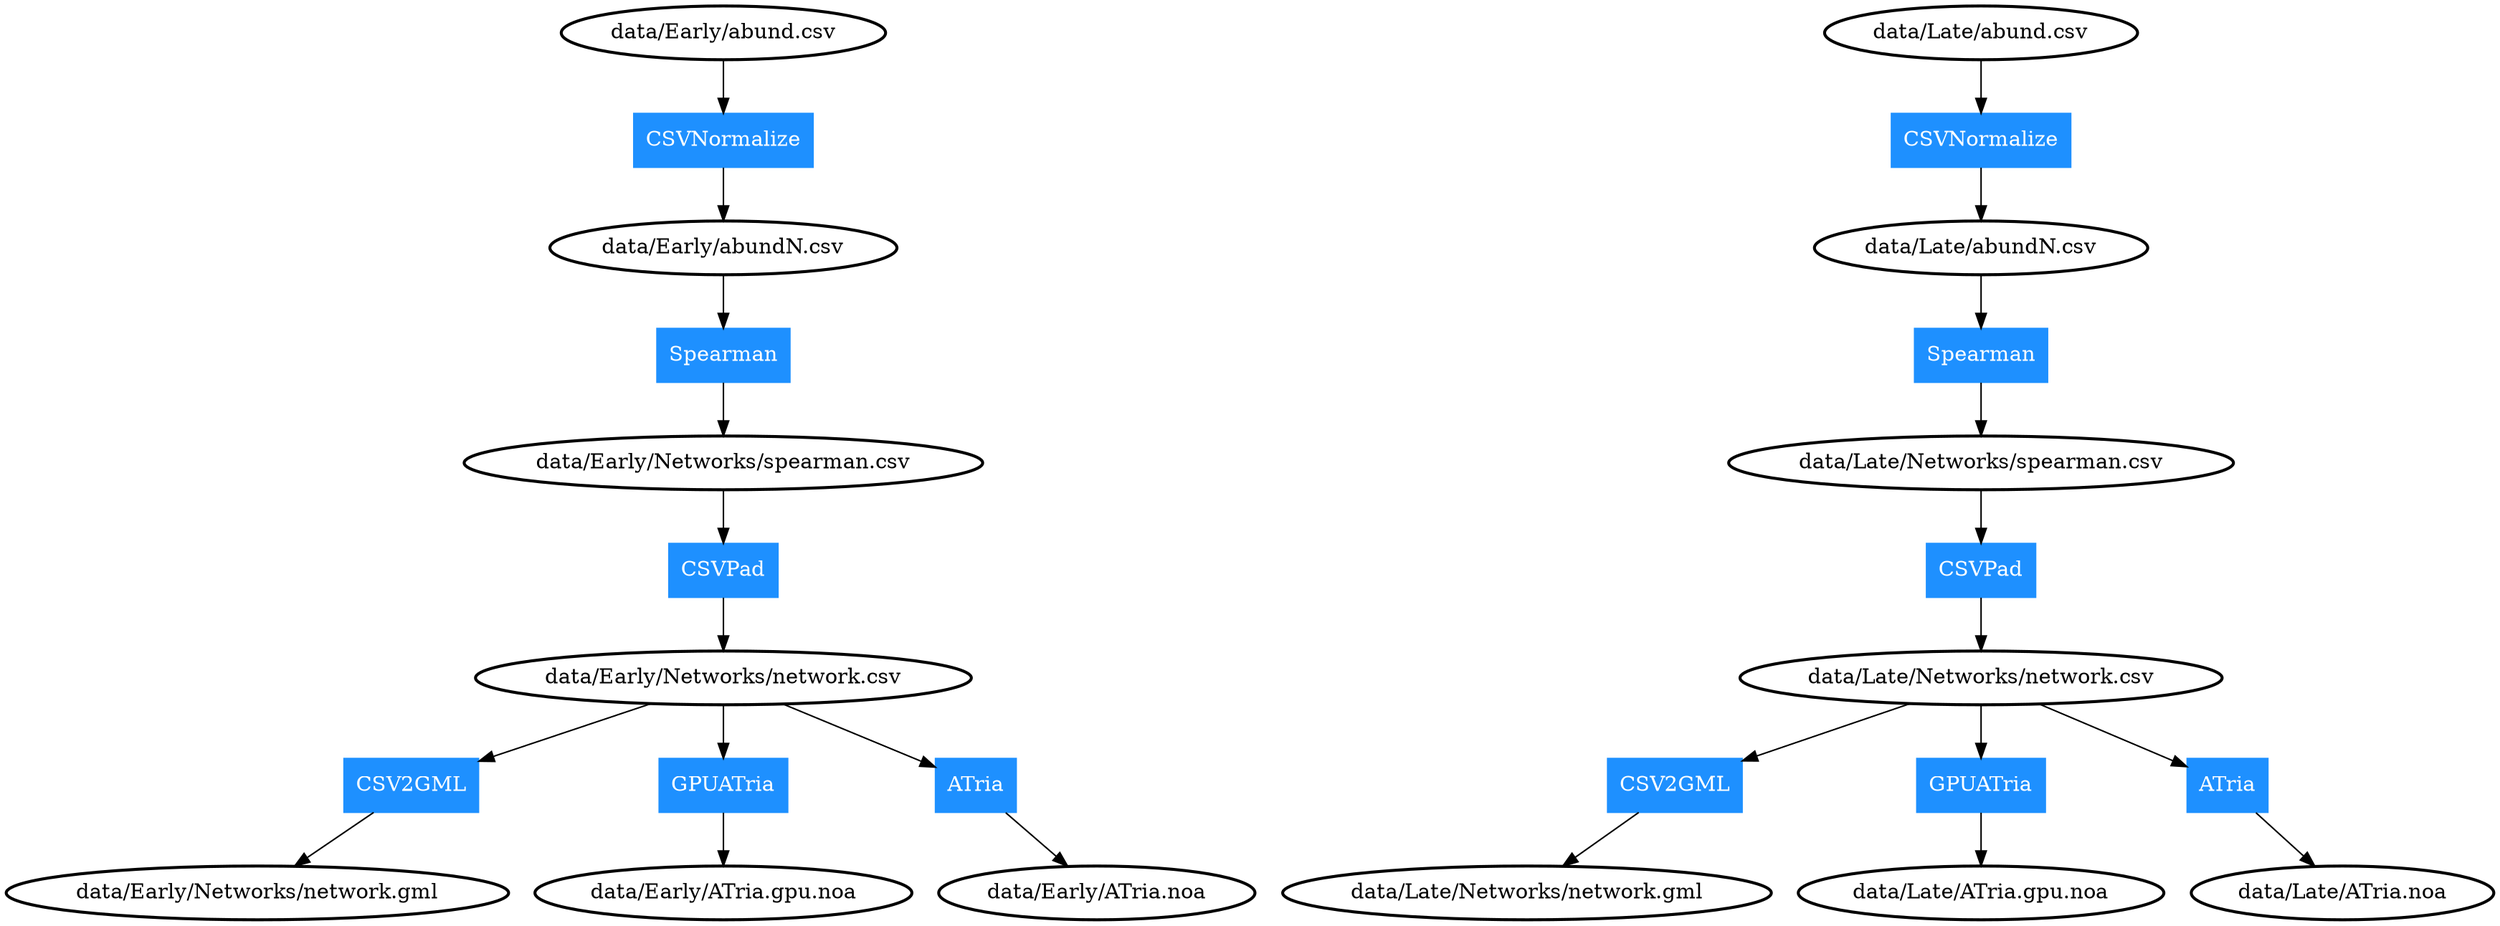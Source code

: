 digraph G {
	node [style=bold];
	"data/Early/abund.csv"->"0"->"data/Early/abundN.csv";
	"data/Early/abundN.csv"->"1"->"data/Early/Networks/spearman.csv";
	"data/Early/Networks/spearman.csv"->"2"->"data/Early/Networks/network.csv";
	"data/Early/Networks/network.csv"->"3"->"data/Early/Networks/network.gml";
	"data/Early/Networks/network.csv"->"4"->"data/Early/ATria.gpu.noa";
	"data/Early/Networks/network.csv"->"5"->"data/Early/ATria.noa";
	"data/Late/abund.csv"->"6"->"data/Late/abundN.csv";
	"data/Late/abundN.csv"->"7"->"data/Late/Networks/spearman.csv";
	"data/Late/Networks/spearman.csv"->"8"->"data/Late/Networks/network.csv";
	"data/Late/Networks/network.csv"->"9"->"data/Late/Networks/network.gml";
	"data/Late/Networks/network.csv"->"10"->"data/Late/ATria.gpu.noa";
	"data/Late/Networks/network.csv"->"11"->"data/Late/ATria.noa";
	"0" [label="CSVNormalize", shape=box, color=dodgerblue1, fontcolor=white, style=filled];
	"1" [label="Spearman", shape=box, color=dodgerblue1, fontcolor=white, style=filled];
	"2" [label="CSVPad", shape=box, color=dodgerblue1, fontcolor=white, style=filled];
	"3" [label="CSV2GML", shape=box, color=dodgerblue1, fontcolor=white, style=filled];
	"4" [label="GPUATria", shape=box, color=dodgerblue1, fontcolor=white, style=filled];
	"5" [label="ATria", shape=box, color=dodgerblue1, fontcolor=white, style=filled];
	"6" [label="CSVNormalize", shape=box, color=dodgerblue1, fontcolor=white, style=filled];
	"7" [label="Spearman", shape=box, color=dodgerblue1, fontcolor=white, style=filled];
	"8" [label="CSVPad", shape=box, color=dodgerblue1, fontcolor=white, style=filled];
	"9" [label="CSV2GML", shape=box, color=dodgerblue1, fontcolor=white, style=filled];
	"10" [label="GPUATria", shape=box, color=dodgerblue1, fontcolor=white, style=filled];
	"11" [label="ATria", shape=box, color=dodgerblue1, fontcolor=white, style=filled];
}
